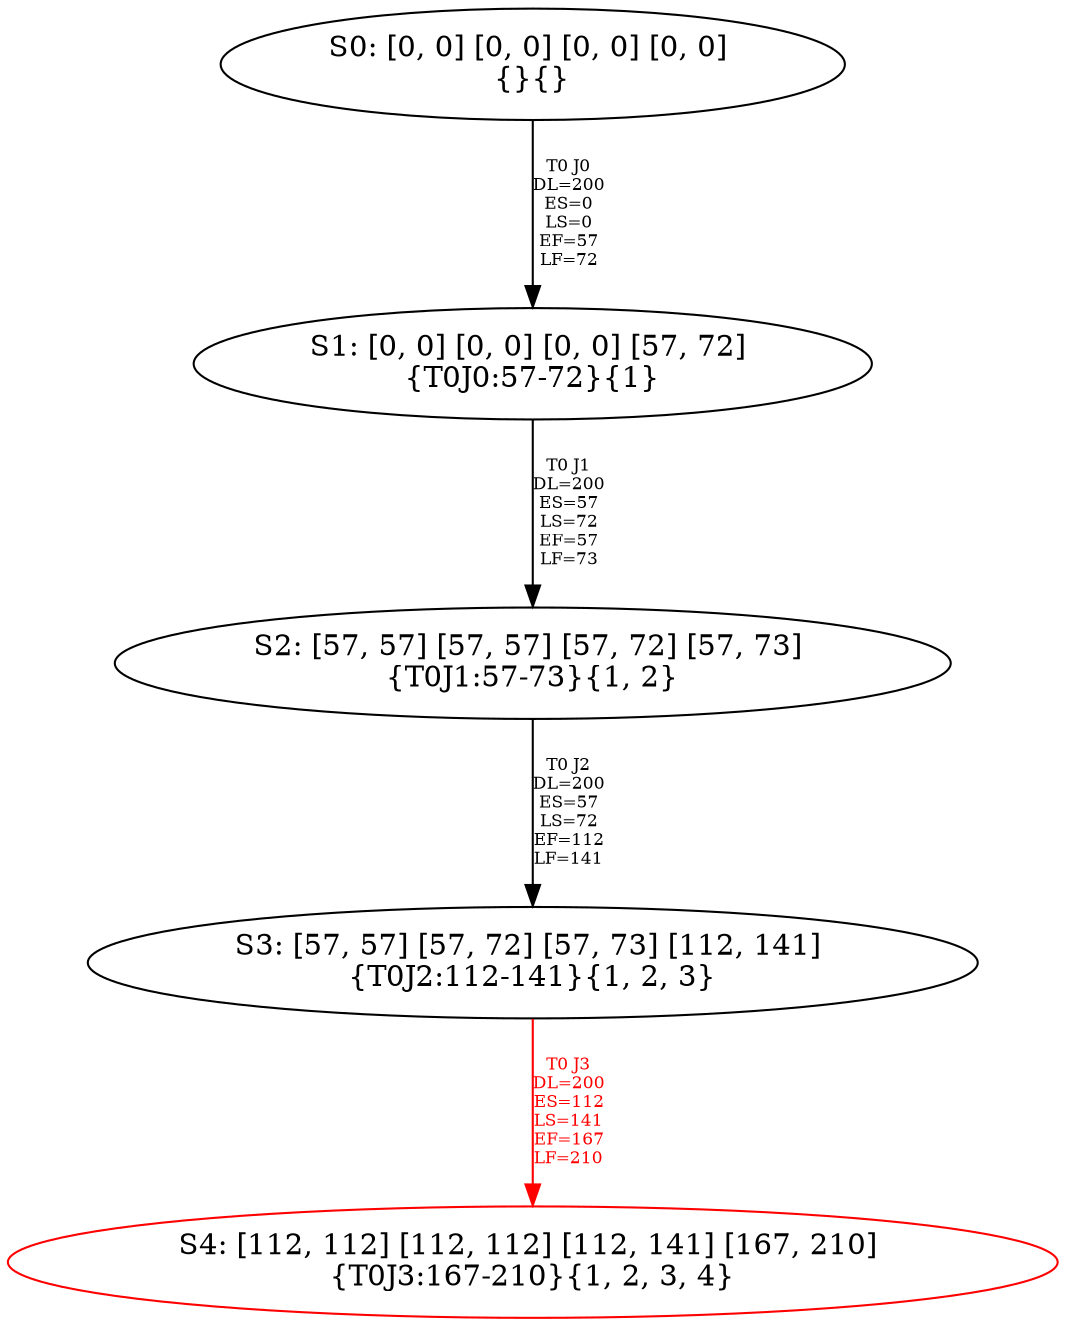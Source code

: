 digraph {
	S0[label="S0: [0, 0] [0, 0] [0, 0] [0, 0] \n{}{}"];
	S1[label="S1: [0, 0] [0, 0] [0, 0] [57, 72] \n{T0J0:57-72}{1}"];
	S2[label="S2: [57, 57] [57, 57] [57, 72] [57, 73] \n{T0J1:57-73}{1, 2}"];
	S3[label="S3: [57, 57] [57, 72] [57, 73] [112, 141] \n{T0J2:112-141}{1, 2, 3}"];
	S4[label="S4: [112, 112] [112, 112] [112, 141] [167, 210] \n{T0J3:167-210}{1, 2, 3, 4}"];
	S0 -> S1[label="T0 J0\nDL=200\nES=0\nLS=0\nEF=57\nLF=72",fontsize=8];
	S1 -> S2[label="T0 J1\nDL=200\nES=57\nLS=72\nEF=57\nLF=73",fontsize=8];
	S2 -> S3[label="T0 J2\nDL=200\nES=57\nLS=72\nEF=112\nLF=141",fontsize=8];
	S3 -> S4[label="T0 J3\nDL=200\nES=112\nLS=141\nEF=167\nLF=210",color=Red,fontcolor=Red,fontsize=8];
S4[color=Red];
}
